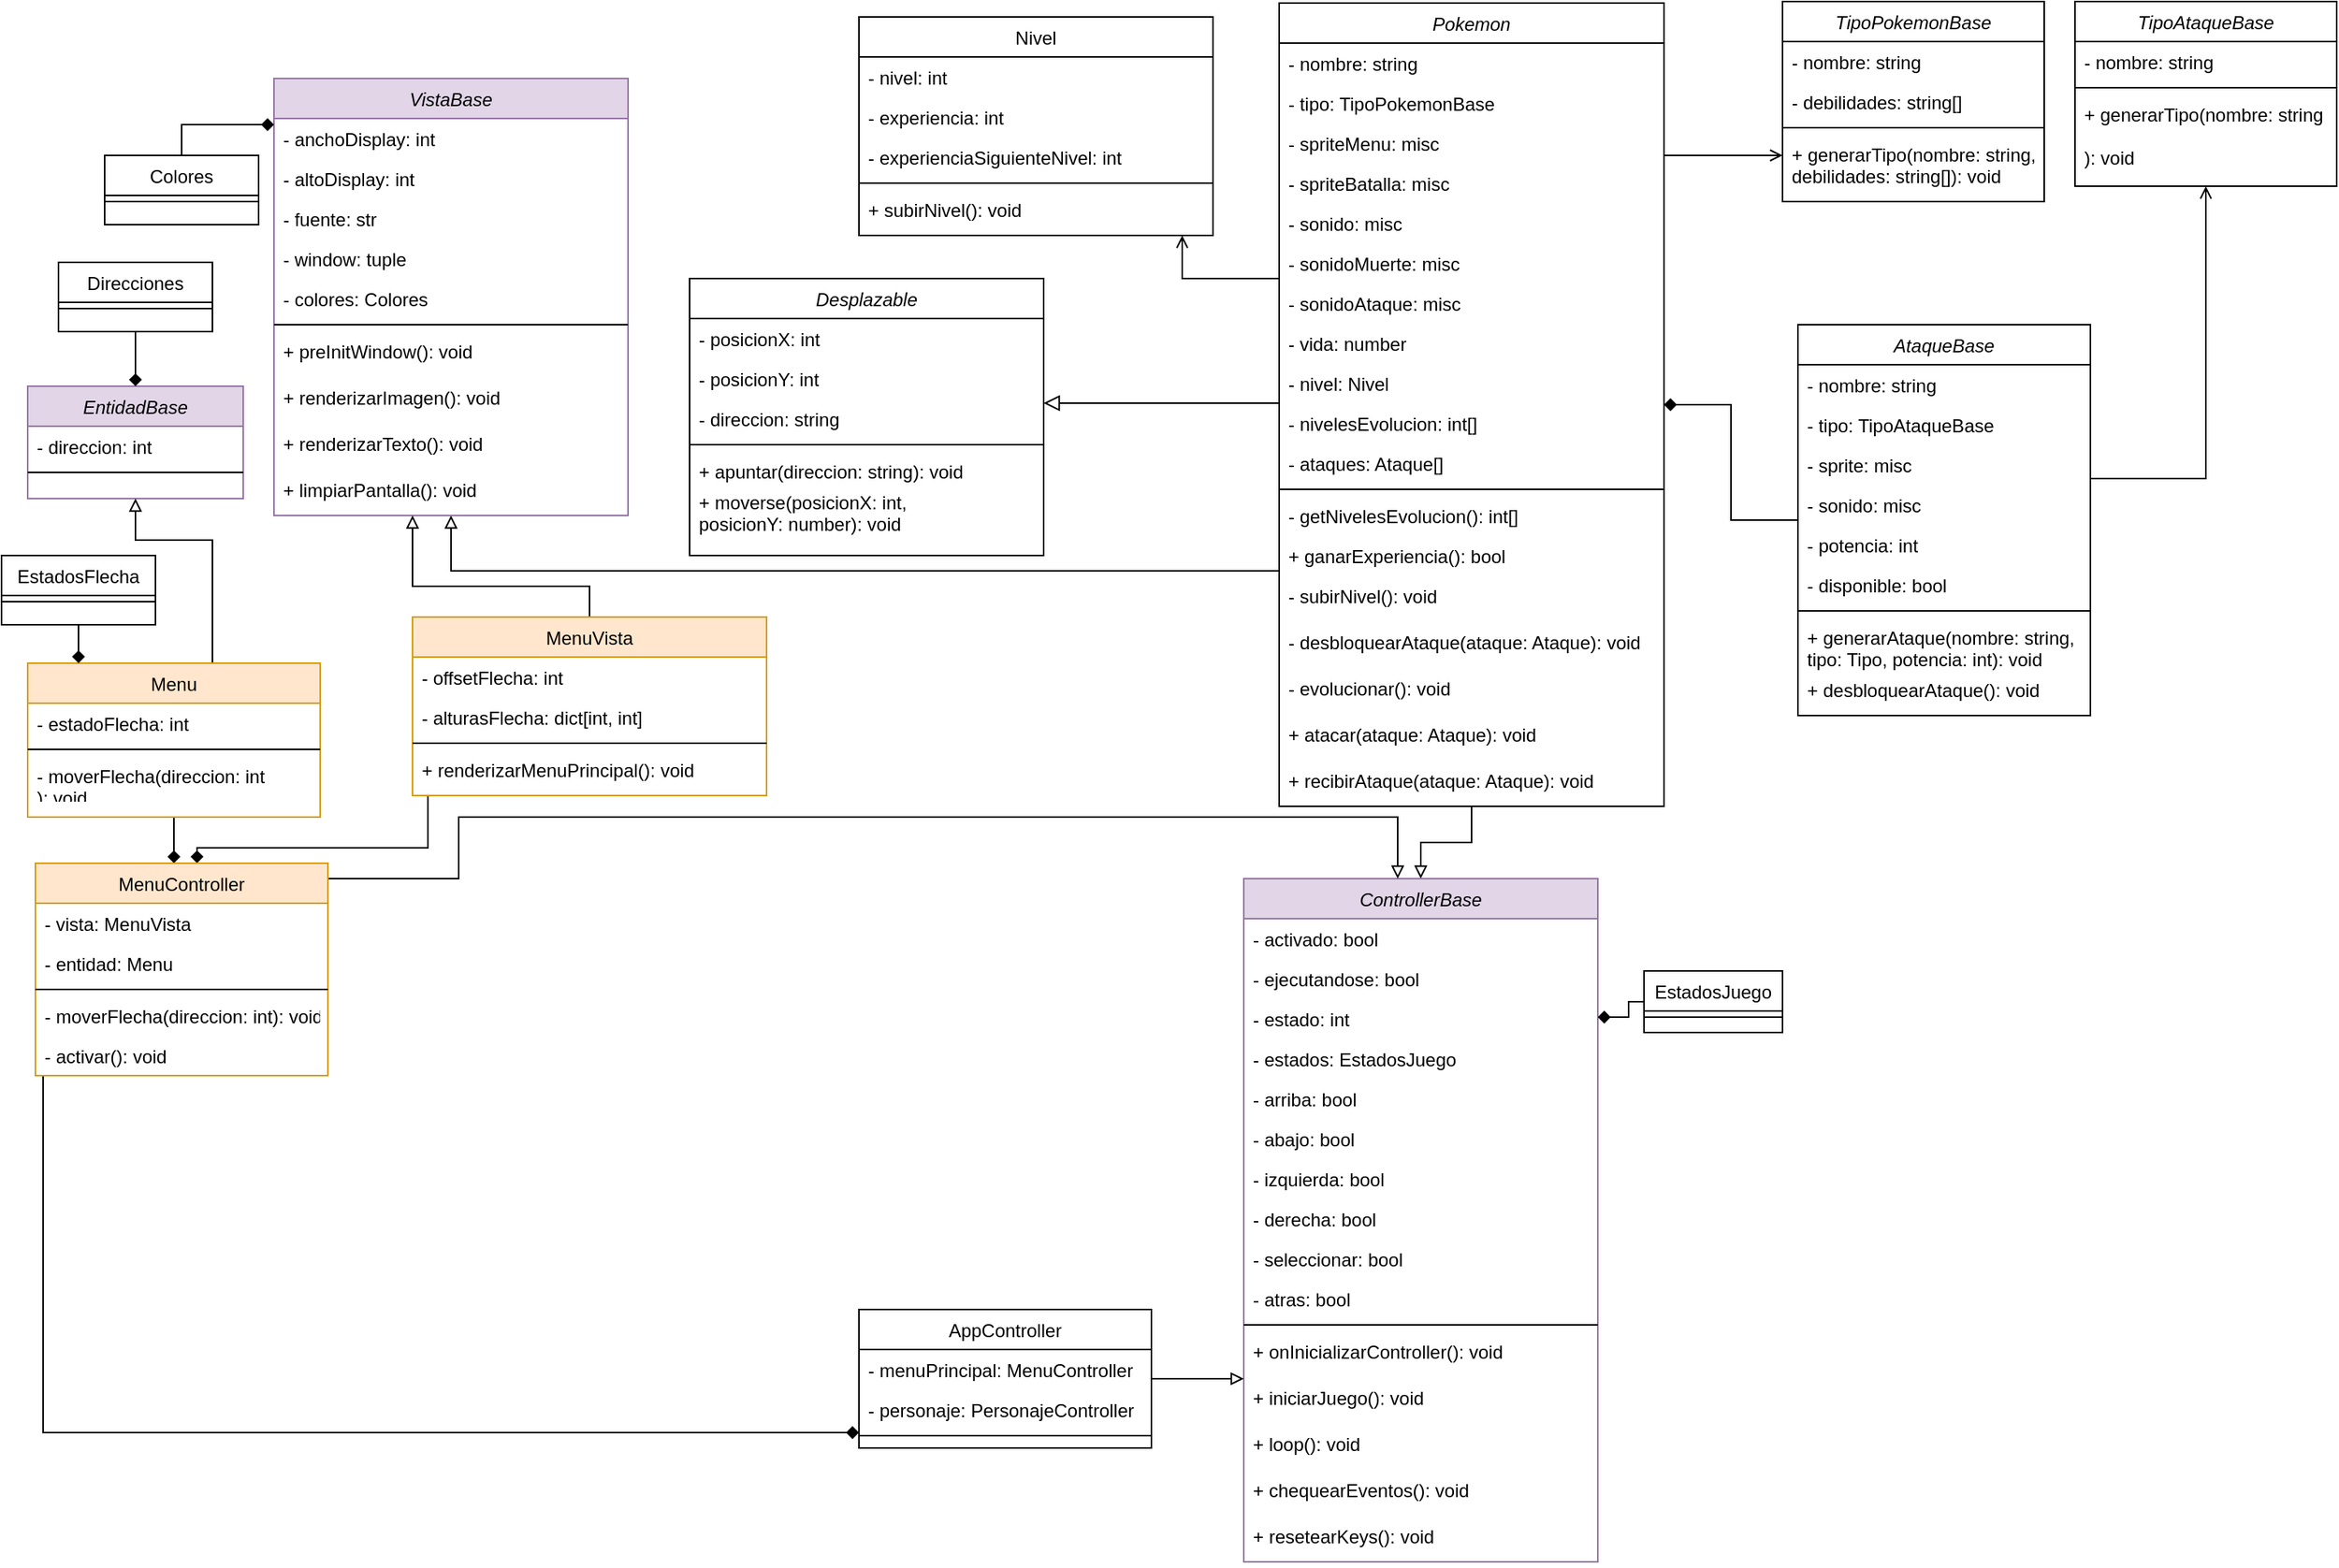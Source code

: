 <mxfile version="15.2.7" type="device"><diagram id="C5RBs43oDa-KdzZeNtuy" name="Page-1"><mxGraphModel dx="2067" dy="689" grid="1" gridSize="10" guides="1" tooltips="1" connect="1" arrows="1" fold="1" page="1" pageScale="1" pageWidth="827" pageHeight="1169" math="0" shadow="0"><root><mxCell id="WIyWlLk6GJQsqaUBKTNV-0"/><mxCell id="WIyWlLk6GJQsqaUBKTNV-1" parent="WIyWlLk6GJQsqaUBKTNV-0"/><mxCell id="6dA9YUfy-9OE2iteP3qh-28" style="edgeStyle=orthogonalEdgeStyle;rounded=0;orthogonalLoop=1;jettySize=auto;html=1;endArrow=open;endFill=0;" parent="WIyWlLk6GJQsqaUBKTNV-1" source="zkfFHV4jXpPFQw0GAbJ--0" target="FfQFa_LdQFP7Eye6dk98-26" edge="1"><mxGeometry relative="1" as="geometry"><Array as="points"><mxPoint x="-60" y="180"/></Array></mxGeometry></mxCell><mxCell id="6dA9YUfy-9OE2iteP3qh-32" style="edgeStyle=orthogonalEdgeStyle;rounded=0;orthogonalLoop=1;jettySize=auto;html=1;endArrow=none;endFill=0;startArrow=diamond;startFill=1;strokeWidth=1;" parent="WIyWlLk6GJQsqaUBKTNV-1" source="zkfFHV4jXpPFQw0GAbJ--0" target="FfQFa_LdQFP7Eye6dk98-13" edge="1"><mxGeometry relative="1" as="geometry"/></mxCell><mxCell id="6dA9YUfy-9OE2iteP3qh-37" style="edgeStyle=orthogonalEdgeStyle;rounded=0;orthogonalLoop=1;jettySize=auto;html=1;startArrow=none;startFill=0;endArrow=open;endFill=0;strokeWidth=1;" parent="WIyWlLk6GJQsqaUBKTNV-1" source="zkfFHV4jXpPFQw0GAbJ--0" target="FfQFa_LdQFP7Eye6dk98-1" edge="1"><mxGeometry relative="1" as="geometry"><Array as="points"><mxPoint x="270" y="100"/><mxPoint x="270" y="100"/></Array></mxGeometry></mxCell><mxCell id="6dA9YUfy-9OE2iteP3qh-82" style="edgeStyle=orthogonalEdgeStyle;rounded=0;orthogonalLoop=1;jettySize=auto;html=1;startArrow=none;startFill=0;endArrow=block;endFill=0;endSize=8;strokeWidth=1;" parent="WIyWlLk6GJQsqaUBKTNV-1" source="zkfFHV4jXpPFQw0GAbJ--0" target="6dA9YUfy-9OE2iteP3qh-73" edge="1"><mxGeometry relative="1" as="geometry"><Array as="points"><mxPoint x="-140" y="261"/><mxPoint x="-140" y="261"/></Array></mxGeometry></mxCell><mxCell id="HIE5t4K_iB8mbw77_0e8-0" style="edgeStyle=orthogonalEdgeStyle;rounded=0;orthogonalLoop=1;jettySize=auto;html=1;endArrow=block;endFill=0;" edge="1" parent="WIyWlLk6GJQsqaUBKTNV-1" source="zkfFHV4jXpPFQw0GAbJ--0" target="I0GF_LkkvOAaHCBPh8L--37"><mxGeometry relative="1" as="geometry"/></mxCell><mxCell id="HIE5t4K_iB8mbw77_0e8-3" style="edgeStyle=orthogonalEdgeStyle;rounded=0;orthogonalLoop=1;jettySize=auto;html=1;endArrow=block;endFill=0;" edge="1" parent="WIyWlLk6GJQsqaUBKTNV-1" source="zkfFHV4jXpPFQw0GAbJ--0" target="I0GF_LkkvOAaHCBPh8L--0"><mxGeometry relative="1" as="geometry"><Array as="points"><mxPoint x="-535" y="370"/></Array></mxGeometry></mxCell><mxCell id="zkfFHV4jXpPFQw0GAbJ--0" value="Pokemon" style="swimlane;fontStyle=2;align=center;verticalAlign=top;childLayout=stackLayout;horizontal=1;startSize=26;horizontalStack=0;resizeParent=1;resizeLast=0;collapsible=1;marginBottom=0;rounded=0;shadow=0;strokeWidth=1;" parent="WIyWlLk6GJQsqaUBKTNV-1" vertex="1"><mxGeometry x="3" y="1" width="250" height="522" as="geometry"><mxRectangle x="230" y="140" width="160" height="26" as="alternateBounds"/></mxGeometry></mxCell><mxCell id="zkfFHV4jXpPFQw0GAbJ--1" value="- nombre: string" style="text;align=left;verticalAlign=top;spacingLeft=4;spacingRight=4;overflow=hidden;rotatable=0;points=[[0,0.5],[1,0.5]];portConstraint=eastwest;" parent="zkfFHV4jXpPFQw0GAbJ--0" vertex="1"><mxGeometry y="26" width="250" height="26" as="geometry"/></mxCell><mxCell id="zkfFHV4jXpPFQw0GAbJ--2" value="- tipo: TipoPokemonBase" style="text;align=left;verticalAlign=top;spacingLeft=4;spacingRight=4;overflow=hidden;rotatable=0;points=[[0,0.5],[1,0.5]];portConstraint=eastwest;rounded=0;shadow=0;html=0;" parent="zkfFHV4jXpPFQw0GAbJ--0" vertex="1"><mxGeometry y="52" width="250" height="26" as="geometry"/></mxCell><mxCell id="FfQFa_LdQFP7Eye6dk98-37" value="- spriteMenu: misc" style="text;align=left;verticalAlign=top;spacingLeft=4;spacingRight=4;overflow=hidden;rotatable=0;points=[[0,0.5],[1,0.5]];portConstraint=eastwest;rounded=0;shadow=0;html=0;" parent="zkfFHV4jXpPFQw0GAbJ--0" vertex="1"><mxGeometry y="78" width="250" height="26" as="geometry"/></mxCell><mxCell id="FfQFa_LdQFP7Eye6dk98-38" value="- spriteBatalla: misc" style="text;align=left;verticalAlign=top;spacingLeft=4;spacingRight=4;overflow=hidden;rotatable=0;points=[[0,0.5],[1,0.5]];portConstraint=eastwest;rounded=0;shadow=0;html=0;" parent="zkfFHV4jXpPFQw0GAbJ--0" vertex="1"><mxGeometry y="104" width="250" height="26" as="geometry"/></mxCell><mxCell id="6dA9YUfy-9OE2iteP3qh-0" value="- sonido: misc" style="text;align=left;verticalAlign=top;spacingLeft=4;spacingRight=4;overflow=hidden;rotatable=0;points=[[0,0.5],[1,0.5]];portConstraint=eastwest;rounded=0;shadow=0;html=0;" parent="zkfFHV4jXpPFQw0GAbJ--0" vertex="1"><mxGeometry y="130" width="250" height="26" as="geometry"/></mxCell><mxCell id="6dA9YUfy-9OE2iteP3qh-3" value="- sonidoMuerte: misc" style="text;align=left;verticalAlign=top;spacingLeft=4;spacingRight=4;overflow=hidden;rotatable=0;points=[[0,0.5],[1,0.5]];portConstraint=eastwest;rounded=0;shadow=0;html=0;" parent="zkfFHV4jXpPFQw0GAbJ--0" vertex="1"><mxGeometry y="156" width="250" height="26" as="geometry"/></mxCell><mxCell id="6dA9YUfy-9OE2iteP3qh-4" value="- sonidoAtaque: misc" style="text;align=left;verticalAlign=top;spacingLeft=4;spacingRight=4;overflow=hidden;rotatable=0;points=[[0,0.5],[1,0.5]];portConstraint=eastwest;rounded=0;shadow=0;html=0;" parent="zkfFHV4jXpPFQw0GAbJ--0" vertex="1"><mxGeometry y="182" width="250" height="26" as="geometry"/></mxCell><mxCell id="zkfFHV4jXpPFQw0GAbJ--3" value="- vida: number" style="text;align=left;verticalAlign=top;spacingLeft=4;spacingRight=4;overflow=hidden;rotatable=0;points=[[0,0.5],[1,0.5]];portConstraint=eastwest;rounded=0;shadow=0;html=0;" parent="zkfFHV4jXpPFQw0GAbJ--0" vertex="1"><mxGeometry y="208" width="250" height="26" as="geometry"/></mxCell><mxCell id="FfQFa_LdQFP7Eye6dk98-8" value="- nivel: Nivel" style="text;align=left;verticalAlign=top;spacingLeft=4;spacingRight=4;overflow=hidden;rotatable=0;points=[[0,0.5],[1,0.5]];portConstraint=eastwest;rounded=0;shadow=0;html=0;" parent="zkfFHV4jXpPFQw0GAbJ--0" vertex="1"><mxGeometry y="234" width="250" height="26" as="geometry"/></mxCell><mxCell id="FfQFa_LdQFP7Eye6dk98-10" value="- nivelesEvolucion: int[]" style="text;align=left;verticalAlign=top;spacingLeft=4;spacingRight=4;overflow=hidden;rotatable=0;points=[[0,0.5],[1,0.5]];portConstraint=eastwest;rounded=0;shadow=0;html=0;" parent="zkfFHV4jXpPFQw0GAbJ--0" vertex="1"><mxGeometry y="260" width="250" height="26" as="geometry"/></mxCell><mxCell id="FfQFa_LdQFP7Eye6dk98-12" value="- ataques: Ataque[]" style="text;align=left;verticalAlign=top;spacingLeft=4;spacingRight=4;overflow=hidden;rotatable=0;points=[[0,0.5],[1,0.5]];portConstraint=eastwest;rounded=0;shadow=0;html=0;" parent="zkfFHV4jXpPFQw0GAbJ--0" vertex="1"><mxGeometry y="286" width="250" height="26" as="geometry"/></mxCell><mxCell id="zkfFHV4jXpPFQw0GAbJ--4" value="" style="line;html=1;strokeWidth=1;align=left;verticalAlign=middle;spacingTop=-1;spacingLeft=3;spacingRight=3;rotatable=0;labelPosition=right;points=[];portConstraint=eastwest;" parent="zkfFHV4jXpPFQw0GAbJ--0" vertex="1"><mxGeometry y="312" width="250" height="8" as="geometry"/></mxCell><mxCell id="6dA9YUfy-9OE2iteP3qh-71" value="- getNivelesEvolucion(): int[]" style="text;align=left;verticalAlign=top;spacingLeft=4;spacingRight=4;overflow=hidden;rotatable=0;points=[[0,0.5],[1,0.5]];portConstraint=eastwest;" parent="zkfFHV4jXpPFQw0GAbJ--0" vertex="1"><mxGeometry y="320" width="250" height="26" as="geometry"/></mxCell><mxCell id="FfQFa_LdQFP7Eye6dk98-39" value="+ ganarExperiencia(): bool" style="text;align=left;verticalAlign=top;spacingLeft=4;spacingRight=4;overflow=hidden;rotatable=0;points=[[0,0.5],[1,0.5]];portConstraint=eastwest;" parent="zkfFHV4jXpPFQw0GAbJ--0" vertex="1"><mxGeometry y="346" width="250" height="26" as="geometry"/></mxCell><mxCell id="FfQFa_LdQFP7Eye6dk98-36" value="- subirNivel(): void" style="text;align=left;verticalAlign=top;spacingLeft=4;spacingRight=4;overflow=hidden;rotatable=0;points=[[0,0.5],[1,0.5]];portConstraint=eastwest;" parent="zkfFHV4jXpPFQw0GAbJ--0" vertex="1"><mxGeometry y="372" width="250" height="30" as="geometry"/></mxCell><mxCell id="6dA9YUfy-9OE2iteP3qh-14" value="- desbloquearAtaque(ataque: Ataque): void" style="text;align=left;verticalAlign=top;spacingLeft=4;spacingRight=4;overflow=hidden;rotatable=0;points=[[0,0.5],[1,0.5]];portConstraint=eastwest;" parent="zkfFHV4jXpPFQw0GAbJ--0" vertex="1"><mxGeometry y="402" width="250" height="30" as="geometry"/></mxCell><mxCell id="6dA9YUfy-9OE2iteP3qh-70" value="- evolucionar(): void" style="text;align=left;verticalAlign=top;spacingLeft=4;spacingRight=4;overflow=hidden;rotatable=0;points=[[0,0.5],[1,0.5]];portConstraint=eastwest;" parent="zkfFHV4jXpPFQw0GAbJ--0" vertex="1"><mxGeometry y="432" width="250" height="30" as="geometry"/></mxCell><mxCell id="6dA9YUfy-9OE2iteP3qh-15" value="+ atacar(ataque: Ataque): void" style="text;align=left;verticalAlign=top;spacingLeft=4;spacingRight=4;overflow=hidden;rotatable=0;points=[[0,0.5],[1,0.5]];portConstraint=eastwest;" parent="zkfFHV4jXpPFQw0GAbJ--0" vertex="1"><mxGeometry y="462" width="250" height="30" as="geometry"/></mxCell><mxCell id="6dA9YUfy-9OE2iteP3qh-42" value="+ recibirAtaque(ataque: Ataque): void" style="text;align=left;verticalAlign=top;spacingLeft=4;spacingRight=4;overflow=hidden;rotatable=0;points=[[0,0.5],[1,0.5]];portConstraint=eastwest;" parent="zkfFHV4jXpPFQw0GAbJ--0" vertex="1"><mxGeometry y="492" width="250" height="30" as="geometry"/></mxCell><mxCell id="FfQFa_LdQFP7Eye6dk98-1" value="TipoPokemonBase" style="swimlane;fontStyle=2;align=center;verticalAlign=top;childLayout=stackLayout;horizontal=1;startSize=26;horizontalStack=0;resizeParent=1;resizeLast=0;collapsible=1;marginBottom=0;rounded=0;shadow=0;strokeWidth=1;" parent="WIyWlLk6GJQsqaUBKTNV-1" vertex="1"><mxGeometry x="330" width="170" height="130" as="geometry"><mxRectangle x="230" y="140" width="160" height="26" as="alternateBounds"/></mxGeometry></mxCell><mxCell id="FfQFa_LdQFP7Eye6dk98-2" value="- nombre: string" style="text;align=left;verticalAlign=top;spacingLeft=4;spacingRight=4;overflow=hidden;rotatable=0;points=[[0,0.5],[1,0.5]];portConstraint=eastwest;" parent="FfQFa_LdQFP7Eye6dk98-1" vertex="1"><mxGeometry y="26" width="170" height="26" as="geometry"/></mxCell><mxCell id="FfQFa_LdQFP7Eye6dk98-3" value="- debilidades: string[]" style="text;align=left;verticalAlign=top;spacingLeft=4;spacingRight=4;overflow=hidden;rotatable=0;points=[[0,0.5],[1,0.5]];portConstraint=eastwest;rounded=0;shadow=0;html=0;" parent="FfQFa_LdQFP7Eye6dk98-1" vertex="1"><mxGeometry y="52" width="170" height="26" as="geometry"/></mxCell><mxCell id="FfQFa_LdQFP7Eye6dk98-5" value="" style="line;html=1;strokeWidth=1;align=left;verticalAlign=middle;spacingTop=-1;spacingLeft=3;spacingRight=3;rotatable=0;labelPosition=right;points=[];portConstraint=eastwest;" parent="FfQFa_LdQFP7Eye6dk98-1" vertex="1"><mxGeometry y="78" width="170" height="8" as="geometry"/></mxCell><mxCell id="FfQFa_LdQFP7Eye6dk98-21" value="+ generarTipo(nombre: string,&#10;debilidades: string[]): void" style="text;align=left;verticalAlign=top;spacingLeft=4;spacingRight=4;overflow=hidden;rotatable=0;points=[[0,0.5],[1,0.5]];portConstraint=eastwest;" parent="FfQFa_LdQFP7Eye6dk98-1" vertex="1"><mxGeometry y="86" width="170" height="34" as="geometry"/></mxCell><mxCell id="6dA9YUfy-9OE2iteP3qh-38" style="edgeStyle=orthogonalEdgeStyle;rounded=0;orthogonalLoop=1;jettySize=auto;html=1;startArrow=none;startFill=0;endArrow=open;endFill=0;strokeWidth=1;" parent="WIyWlLk6GJQsqaUBKTNV-1" source="FfQFa_LdQFP7Eye6dk98-13" target="6dA9YUfy-9OE2iteP3qh-5" edge="1"><mxGeometry relative="1" as="geometry"><Array as="points"><mxPoint x="605" y="310"/></Array></mxGeometry></mxCell><mxCell id="FfQFa_LdQFP7Eye6dk98-13" value="AtaqueBase" style="swimlane;fontStyle=2;align=center;verticalAlign=top;childLayout=stackLayout;horizontal=1;startSize=26;horizontalStack=0;resizeParent=1;resizeLast=0;collapsible=1;marginBottom=0;rounded=0;shadow=0;strokeWidth=1;" parent="WIyWlLk6GJQsqaUBKTNV-1" vertex="1"><mxGeometry x="340" y="210" width="190" height="254" as="geometry"><mxRectangle x="230" y="140" width="160" height="26" as="alternateBounds"/></mxGeometry></mxCell><mxCell id="FfQFa_LdQFP7Eye6dk98-14" value="- nombre: string" style="text;align=left;verticalAlign=top;spacingLeft=4;spacingRight=4;overflow=hidden;rotatable=0;points=[[0,0.5],[1,0.5]];portConstraint=eastwest;" parent="FfQFa_LdQFP7Eye6dk98-13" vertex="1"><mxGeometry y="26" width="190" height="26" as="geometry"/></mxCell><mxCell id="FfQFa_LdQFP7Eye6dk98-15" value="- tipo: TipoAtaqueBase" style="text;align=left;verticalAlign=top;spacingLeft=4;spacingRight=4;overflow=hidden;rotatable=0;points=[[0,0.5],[1,0.5]];portConstraint=eastwest;rounded=0;shadow=0;html=0;" parent="FfQFa_LdQFP7Eye6dk98-13" vertex="1"><mxGeometry y="52" width="190" height="26" as="geometry"/></mxCell><mxCell id="6dA9YUfy-9OE2iteP3qh-2" value="- sprite: misc" style="text;align=left;verticalAlign=top;spacingLeft=4;spacingRight=4;overflow=hidden;rotatable=0;points=[[0,0.5],[1,0.5]];portConstraint=eastwest;rounded=0;shadow=0;html=0;" parent="FfQFa_LdQFP7Eye6dk98-13" vertex="1"><mxGeometry y="78" width="190" height="26" as="geometry"/></mxCell><mxCell id="6dA9YUfy-9OE2iteP3qh-1" value="- sonido: misc" style="text;align=left;verticalAlign=top;spacingLeft=4;spacingRight=4;overflow=hidden;rotatable=0;points=[[0,0.5],[1,0.5]];portConstraint=eastwest;rounded=0;shadow=0;html=0;" parent="FfQFa_LdQFP7Eye6dk98-13" vertex="1"><mxGeometry y="104" width="190" height="26" as="geometry"/></mxCell><mxCell id="FfQFa_LdQFP7Eye6dk98-19" value="- potencia: int" style="text;align=left;verticalAlign=top;spacingLeft=4;spacingRight=4;overflow=hidden;rotatable=0;points=[[0,0.5],[1,0.5]];portConstraint=eastwest;rounded=0;shadow=0;html=0;" parent="FfQFa_LdQFP7Eye6dk98-13" vertex="1"><mxGeometry y="130" width="190" height="26" as="geometry"/></mxCell><mxCell id="FfQFa_LdQFP7Eye6dk98-40" value="- disponible: bool" style="text;align=left;verticalAlign=top;spacingLeft=4;spacingRight=4;overflow=hidden;rotatable=0;points=[[0,0.5],[1,0.5]];portConstraint=eastwest;rounded=0;shadow=0;html=0;" parent="FfQFa_LdQFP7Eye6dk98-13" vertex="1"><mxGeometry y="156" width="190" height="26" as="geometry"/></mxCell><mxCell id="FfQFa_LdQFP7Eye6dk98-16" value="" style="line;html=1;strokeWidth=1;align=left;verticalAlign=middle;spacingTop=-1;spacingLeft=3;spacingRight=3;rotatable=0;labelPosition=right;points=[];portConstraint=eastwest;" parent="FfQFa_LdQFP7Eye6dk98-13" vertex="1"><mxGeometry y="182" width="190" height="8" as="geometry"/></mxCell><mxCell id="FfQFa_LdQFP7Eye6dk98-23" value="+ generarAtaque(nombre: string,&#10;tipo: Tipo, potencia: int): void" style="text;align=left;verticalAlign=top;spacingLeft=4;spacingRight=4;overflow=hidden;rotatable=0;points=[[0,0.5],[1,0.5]];portConstraint=eastwest;" parent="FfQFa_LdQFP7Eye6dk98-13" vertex="1"><mxGeometry y="190" width="190" height="34" as="geometry"/></mxCell><mxCell id="6dA9YUfy-9OE2iteP3qh-13" value="+ desbloquearAtaque(): void" style="text;align=left;verticalAlign=top;spacingLeft=4;spacingRight=4;overflow=hidden;rotatable=0;points=[[0,0.5],[1,0.5]];portConstraint=eastwest;" parent="FfQFa_LdQFP7Eye6dk98-13" vertex="1"><mxGeometry y="224" width="190" height="30" as="geometry"/></mxCell><mxCell id="FfQFa_LdQFP7Eye6dk98-26" value="Nivel" style="swimlane;fontStyle=0;align=center;verticalAlign=top;childLayout=stackLayout;horizontal=1;startSize=26;horizontalStack=0;resizeParent=1;resizeLast=0;collapsible=1;marginBottom=0;rounded=0;shadow=0;strokeWidth=1;" parent="WIyWlLk6GJQsqaUBKTNV-1" vertex="1"><mxGeometry x="-270" y="10" width="230" height="142" as="geometry"><mxRectangle x="230" y="140" width="160" height="26" as="alternateBounds"/></mxGeometry></mxCell><mxCell id="FfQFa_LdQFP7Eye6dk98-27" value="- nivel: int" style="text;align=left;verticalAlign=top;spacingLeft=4;spacingRight=4;overflow=hidden;rotatable=0;points=[[0,0.5],[1,0.5]];portConstraint=eastwest;" parent="FfQFa_LdQFP7Eye6dk98-26" vertex="1"><mxGeometry y="26" width="230" height="26" as="geometry"/></mxCell><mxCell id="FfQFa_LdQFP7Eye6dk98-28" value="- experiencia: int" style="text;align=left;verticalAlign=top;spacingLeft=4;spacingRight=4;overflow=hidden;rotatable=0;points=[[0,0.5],[1,0.5]];portConstraint=eastwest;rounded=0;shadow=0;html=0;" parent="FfQFa_LdQFP7Eye6dk98-26" vertex="1"><mxGeometry y="52" width="230" height="26" as="geometry"/></mxCell><mxCell id="FfQFa_LdQFP7Eye6dk98-33" value="- experienciaSiguienteNivel: int" style="text;align=left;verticalAlign=top;spacingLeft=4;spacingRight=4;overflow=hidden;rotatable=0;points=[[0,0.5],[1,0.5]];portConstraint=eastwest;rounded=0;shadow=0;html=0;" parent="FfQFa_LdQFP7Eye6dk98-26" vertex="1"><mxGeometry y="78" width="230" height="26" as="geometry"/></mxCell><mxCell id="FfQFa_LdQFP7Eye6dk98-29" value="" style="line;html=1;strokeWidth=1;align=left;verticalAlign=middle;spacingTop=-1;spacingLeft=3;spacingRight=3;rotatable=0;labelPosition=right;points=[];portConstraint=eastwest;" parent="FfQFa_LdQFP7Eye6dk98-26" vertex="1"><mxGeometry y="104" width="230" height="8" as="geometry"/></mxCell><mxCell id="FfQFa_LdQFP7Eye6dk98-35" value="+ subirNivel(): void" style="text;align=left;verticalAlign=top;spacingLeft=4;spacingRight=4;overflow=hidden;rotatable=0;points=[[0,0.5],[1,0.5]];portConstraint=eastwest;" parent="FfQFa_LdQFP7Eye6dk98-26" vertex="1"><mxGeometry y="112" width="230" height="30" as="geometry"/></mxCell><mxCell id="6dA9YUfy-9OE2iteP3qh-5" value="TipoAtaqueBase" style="swimlane;fontStyle=2;align=center;verticalAlign=top;childLayout=stackLayout;horizontal=1;startSize=26;horizontalStack=0;resizeParent=1;resizeLast=0;collapsible=1;marginBottom=0;rounded=0;shadow=0;strokeWidth=1;" parent="WIyWlLk6GJQsqaUBKTNV-1" vertex="1"><mxGeometry x="520" width="170" height="120" as="geometry"><mxRectangle x="230" y="140" width="160" height="26" as="alternateBounds"/></mxGeometry></mxCell><mxCell id="6dA9YUfy-9OE2iteP3qh-6" value="- nombre: string" style="text;align=left;verticalAlign=top;spacingLeft=4;spacingRight=4;overflow=hidden;rotatable=0;points=[[0,0.5],[1,0.5]];portConstraint=eastwest;" parent="6dA9YUfy-9OE2iteP3qh-5" vertex="1"><mxGeometry y="26" width="170" height="26" as="geometry"/></mxCell><mxCell id="6dA9YUfy-9OE2iteP3qh-8" value="" style="line;html=1;strokeWidth=1;align=left;verticalAlign=middle;spacingTop=-1;spacingLeft=3;spacingRight=3;rotatable=0;labelPosition=right;points=[];portConstraint=eastwest;" parent="6dA9YUfy-9OE2iteP3qh-5" vertex="1"><mxGeometry y="52" width="170" height="8" as="geometry"/></mxCell><mxCell id="6dA9YUfy-9OE2iteP3qh-11" value="+ generarTipo(nombre: string&#10;&#10;): void" style="text;align=left;verticalAlign=top;spacingLeft=4;spacingRight=4;overflow=hidden;rotatable=0;points=[[0,0.5],[1,0.5]];portConstraint=eastwest;" parent="6dA9YUfy-9OE2iteP3qh-5" vertex="1"><mxGeometry y="60" width="170" height="46" as="geometry"/></mxCell><mxCell id="6dA9YUfy-9OE2iteP3qh-73" value="Desplazable" style="swimlane;fontStyle=2;align=center;verticalAlign=top;childLayout=stackLayout;horizontal=1;startSize=26;horizontalStack=0;resizeParent=1;resizeLast=0;collapsible=1;marginBottom=0;rounded=0;shadow=0;strokeWidth=1;" parent="WIyWlLk6GJQsqaUBKTNV-1" vertex="1"><mxGeometry x="-380" y="180" width="230" height="180" as="geometry"><mxRectangle x="230" y="140" width="160" height="26" as="alternateBounds"/></mxGeometry></mxCell><mxCell id="6dA9YUfy-9OE2iteP3qh-74" value="- posicionX: int" style="text;align=left;verticalAlign=top;spacingLeft=4;spacingRight=4;overflow=hidden;rotatable=0;points=[[0,0.5],[1,0.5]];portConstraint=eastwest;" parent="6dA9YUfy-9OE2iteP3qh-73" vertex="1"><mxGeometry y="26" width="230" height="26" as="geometry"/></mxCell><mxCell id="6dA9YUfy-9OE2iteP3qh-75" value="- posicionY: int" style="text;align=left;verticalAlign=top;spacingLeft=4;spacingRight=4;overflow=hidden;rotatable=0;points=[[0,0.5],[1,0.5]];portConstraint=eastwest;rounded=0;shadow=0;html=0;" parent="6dA9YUfy-9OE2iteP3qh-73" vertex="1"><mxGeometry y="52" width="230" height="26" as="geometry"/></mxCell><mxCell id="6dA9YUfy-9OE2iteP3qh-76" value="- direccion: string" style="text;align=left;verticalAlign=top;spacingLeft=4;spacingRight=4;overflow=hidden;rotatable=0;points=[[0,0.5],[1,0.5]];portConstraint=eastwest;rounded=0;shadow=0;html=0;" parent="6dA9YUfy-9OE2iteP3qh-73" vertex="1"><mxGeometry y="78" width="230" height="26" as="geometry"/></mxCell><mxCell id="6dA9YUfy-9OE2iteP3qh-78" value="" style="line;html=1;strokeWidth=1;align=left;verticalAlign=middle;spacingTop=-1;spacingLeft=3;spacingRight=3;rotatable=0;labelPosition=right;points=[];portConstraint=eastwest;" parent="6dA9YUfy-9OE2iteP3qh-73" vertex="1"><mxGeometry y="104" width="230" height="8" as="geometry"/></mxCell><mxCell id="6dA9YUfy-9OE2iteP3qh-79" value="+ apuntar(direccion: string): void" style="text;align=left;verticalAlign=top;spacingLeft=4;spacingRight=4;overflow=hidden;rotatable=0;points=[[0,0.5],[1,0.5]];portConstraint=eastwest;" parent="6dA9YUfy-9OE2iteP3qh-73" vertex="1"><mxGeometry y="112" width="230" height="20" as="geometry"/></mxCell><mxCell id="6dA9YUfy-9OE2iteP3qh-80" value="+ moverse(posicionX: int, &#10;posicionY: number): void" style="text;align=left;verticalAlign=top;spacingLeft=4;spacingRight=4;overflow=hidden;rotatable=0;points=[[0,0.5],[1,0.5]];portConstraint=eastwest;" parent="6dA9YUfy-9OE2iteP3qh-73" vertex="1"><mxGeometry y="132" width="230" height="40" as="geometry"/></mxCell><mxCell id="I0GF_LkkvOAaHCBPh8L--0" value="VistaBase" style="swimlane;fontStyle=2;align=center;verticalAlign=top;childLayout=stackLayout;horizontal=1;startSize=26;horizontalStack=0;resizeParent=1;resizeLast=0;collapsible=1;marginBottom=0;rounded=0;shadow=0;strokeWidth=1;fillColor=#e1d5e7;strokeColor=#9673a6;" parent="WIyWlLk6GJQsqaUBKTNV-1" vertex="1"><mxGeometry x="-650" y="50" width="230" height="284" as="geometry"><mxRectangle x="230" y="140" width="160" height="26" as="alternateBounds"/></mxGeometry></mxCell><mxCell id="I0GF_LkkvOAaHCBPh8L--1" value="- anchoDisplay: int" style="text;align=left;verticalAlign=top;spacingLeft=4;spacingRight=4;overflow=hidden;rotatable=0;points=[[0,0.5],[1,0.5]];portConstraint=eastwest;" parent="I0GF_LkkvOAaHCBPh8L--0" vertex="1"><mxGeometry y="26" width="230" height="26" as="geometry"/></mxCell><mxCell id="I0GF_LkkvOAaHCBPh8L--2" value="- altoDisplay: int" style="text;align=left;verticalAlign=top;spacingLeft=4;spacingRight=4;overflow=hidden;rotatable=0;points=[[0,0.5],[1,0.5]];portConstraint=eastwest;rounded=0;shadow=0;html=0;" parent="I0GF_LkkvOAaHCBPh8L--0" vertex="1"><mxGeometry y="52" width="230" height="26" as="geometry"/></mxCell><mxCell id="I0GF_LkkvOAaHCBPh8L--3" value="- fuente: str" style="text;align=left;verticalAlign=top;spacingLeft=4;spacingRight=4;overflow=hidden;rotatable=0;points=[[0,0.5],[1,0.5]];portConstraint=eastwest;rounded=0;shadow=0;html=0;" parent="I0GF_LkkvOAaHCBPh8L--0" vertex="1"><mxGeometry y="78" width="230" height="26" as="geometry"/></mxCell><mxCell id="I0GF_LkkvOAaHCBPh8L--6" value="- window: tuple" style="text;align=left;verticalAlign=top;spacingLeft=4;spacingRight=4;overflow=hidden;rotatable=0;points=[[0,0.5],[1,0.5]];portConstraint=eastwest;rounded=0;shadow=0;html=0;" parent="I0GF_LkkvOAaHCBPh8L--0" vertex="1"><mxGeometry y="104" width="230" height="26" as="geometry"/></mxCell><mxCell id="I0GF_LkkvOAaHCBPh8L--7" value="- colores: Colores" style="text;align=left;verticalAlign=top;spacingLeft=4;spacingRight=4;overflow=hidden;rotatable=0;points=[[0,0.5],[1,0.5]];portConstraint=eastwest;rounded=0;shadow=0;html=0;" parent="I0GF_LkkvOAaHCBPh8L--0" vertex="1"><mxGeometry y="130" width="230" height="26" as="geometry"/></mxCell><mxCell id="I0GF_LkkvOAaHCBPh8L--4" value="" style="line;html=1;strokeWidth=1;align=left;verticalAlign=middle;spacingTop=-1;spacingLeft=3;spacingRight=3;rotatable=0;labelPosition=right;points=[];portConstraint=eastwest;" parent="I0GF_LkkvOAaHCBPh8L--0" vertex="1"><mxGeometry y="156" width="230" height="8" as="geometry"/></mxCell><mxCell id="I0GF_LkkvOAaHCBPh8L--5" value="+ preInitWindow(): void" style="text;align=left;verticalAlign=top;spacingLeft=4;spacingRight=4;overflow=hidden;rotatable=0;points=[[0,0.5],[1,0.5]];portConstraint=eastwest;" parent="I0GF_LkkvOAaHCBPh8L--0" vertex="1"><mxGeometry y="164" width="230" height="30" as="geometry"/></mxCell><mxCell id="I0GF_LkkvOAaHCBPh8L--12" value="+ renderizarImagen(): void" style="text;align=left;verticalAlign=top;spacingLeft=4;spacingRight=4;overflow=hidden;rotatable=0;points=[[0,0.5],[1,0.5]];portConstraint=eastwest;" parent="I0GF_LkkvOAaHCBPh8L--0" vertex="1"><mxGeometry y="194" width="230" height="30" as="geometry"/></mxCell><mxCell id="I0GF_LkkvOAaHCBPh8L--13" value="+ renderizarTexto(): void" style="text;align=left;verticalAlign=top;spacingLeft=4;spacingRight=4;overflow=hidden;rotatable=0;points=[[0,0.5],[1,0.5]];portConstraint=eastwest;" parent="I0GF_LkkvOAaHCBPh8L--0" vertex="1"><mxGeometry y="224" width="230" height="30" as="geometry"/></mxCell><mxCell id="HIE5t4K_iB8mbw77_0e8-2" value="+ limpiarPantalla(): void" style="text;align=left;verticalAlign=top;spacingLeft=4;spacingRight=4;overflow=hidden;rotatable=0;points=[[0,0.5],[1,0.5]];portConstraint=eastwest;" vertex="1" parent="I0GF_LkkvOAaHCBPh8L--0"><mxGeometry y="254" width="230" height="30" as="geometry"/></mxCell><mxCell id="I0GF_LkkvOAaHCBPh8L--15" value="Colores" style="swimlane;fontStyle=0;align=center;verticalAlign=top;childLayout=stackLayout;horizontal=1;startSize=26;horizontalStack=0;resizeParent=1;resizeLast=0;collapsible=1;marginBottom=0;rounded=0;shadow=0;strokeWidth=1;" parent="WIyWlLk6GJQsqaUBKTNV-1" vertex="1"><mxGeometry x="-760" y="100" width="100" height="45" as="geometry"><mxRectangle x="230" y="140" width="160" height="26" as="alternateBounds"/></mxGeometry></mxCell><mxCell id="I0GF_LkkvOAaHCBPh8L--21" value="" style="line;html=1;strokeWidth=1;align=left;verticalAlign=middle;spacingTop=-1;spacingLeft=3;spacingRight=3;rotatable=0;labelPosition=right;points=[];portConstraint=eastwest;" parent="I0GF_LkkvOAaHCBPh8L--15" vertex="1"><mxGeometry y="26" width="100" height="8" as="geometry"/></mxCell><mxCell id="I0GF_LkkvOAaHCBPh8L--25" value="EstadosJuego" style="swimlane;fontStyle=0;align=center;verticalAlign=top;childLayout=stackLayout;horizontal=1;startSize=26;horizontalStack=0;resizeParent=1;resizeLast=0;collapsible=1;marginBottom=0;rounded=0;shadow=0;strokeWidth=1;" parent="WIyWlLk6GJQsqaUBKTNV-1" vertex="1"><mxGeometry x="240" y="630" width="90" height="40" as="geometry"><mxRectangle x="230" y="140" width="160" height="26" as="alternateBounds"/></mxGeometry></mxCell><mxCell id="I0GF_LkkvOAaHCBPh8L--31" value="" style="line;html=1;strokeWidth=1;align=left;verticalAlign=middle;spacingTop=-1;spacingLeft=3;spacingRight=3;rotatable=0;labelPosition=right;points=[];portConstraint=eastwest;" parent="I0GF_LkkvOAaHCBPh8L--25" vertex="1"><mxGeometry y="26" width="90" height="8" as="geometry"/></mxCell><mxCell id="I0GF_LkkvOAaHCBPh8L--37" value="ControllerBase" style="swimlane;fontStyle=2;align=center;verticalAlign=top;childLayout=stackLayout;horizontal=1;startSize=26;horizontalStack=0;resizeParent=1;resizeLast=0;collapsible=1;marginBottom=0;rounded=0;shadow=0;strokeWidth=1;fillColor=#e1d5e7;strokeColor=#9673a6;" parent="WIyWlLk6GJQsqaUBKTNV-1" vertex="1"><mxGeometry x="-20" y="570" width="230" height="444" as="geometry"><mxRectangle x="230" y="140" width="160" height="26" as="alternateBounds"/></mxGeometry></mxCell><mxCell id="HIE5t4K_iB8mbw77_0e8-14" value="- activado: bool" style="text;align=left;verticalAlign=top;spacingLeft=4;spacingRight=4;overflow=hidden;rotatable=0;points=[[0,0.5],[1,0.5]];portConstraint=eastwest;" vertex="1" parent="I0GF_LkkvOAaHCBPh8L--37"><mxGeometry y="26" width="230" height="26" as="geometry"/></mxCell><mxCell id="I0GF_LkkvOAaHCBPh8L--38" value="- ejecutandose: bool" style="text;align=left;verticalAlign=top;spacingLeft=4;spacingRight=4;overflow=hidden;rotatable=0;points=[[0,0.5],[1,0.5]];portConstraint=eastwest;" parent="I0GF_LkkvOAaHCBPh8L--37" vertex="1"><mxGeometry y="52" width="230" height="26" as="geometry"/></mxCell><mxCell id="I0GF_LkkvOAaHCBPh8L--39" value="- estado: int" style="text;align=left;verticalAlign=top;spacingLeft=4;spacingRight=4;overflow=hidden;rotatable=0;points=[[0,0.5],[1,0.5]];portConstraint=eastwest;rounded=0;shadow=0;html=0;" parent="I0GF_LkkvOAaHCBPh8L--37" vertex="1"><mxGeometry y="78" width="230" height="26" as="geometry"/></mxCell><mxCell id="I0GF_LkkvOAaHCBPh8L--40" value="- estados: EstadosJuego" style="text;align=left;verticalAlign=top;spacingLeft=4;spacingRight=4;overflow=hidden;rotatable=0;points=[[0,0.5],[1,0.5]];portConstraint=eastwest;rounded=0;shadow=0;html=0;" parent="I0GF_LkkvOAaHCBPh8L--37" vertex="1"><mxGeometry y="104" width="230" height="26" as="geometry"/></mxCell><mxCell id="I0GF_LkkvOAaHCBPh8L--41" value="- arriba: bool" style="text;align=left;verticalAlign=top;spacingLeft=4;spacingRight=4;overflow=hidden;rotatable=0;points=[[0,0.5],[1,0.5]];portConstraint=eastwest;rounded=0;shadow=0;html=0;" parent="I0GF_LkkvOAaHCBPh8L--37" vertex="1"><mxGeometry y="130" width="230" height="26" as="geometry"/></mxCell><mxCell id="I0GF_LkkvOAaHCBPh8L--42" value="- abajo: bool" style="text;align=left;verticalAlign=top;spacingLeft=4;spacingRight=4;overflow=hidden;rotatable=0;points=[[0,0.5],[1,0.5]];portConstraint=eastwest;rounded=0;shadow=0;html=0;" parent="I0GF_LkkvOAaHCBPh8L--37" vertex="1"><mxGeometry y="156" width="230" height="26" as="geometry"/></mxCell><mxCell id="I0GF_LkkvOAaHCBPh8L--47" value="- izquierda: bool" style="text;align=left;verticalAlign=top;spacingLeft=4;spacingRight=4;overflow=hidden;rotatable=0;points=[[0,0.5],[1,0.5]];portConstraint=eastwest;rounded=0;shadow=0;html=0;" parent="I0GF_LkkvOAaHCBPh8L--37" vertex="1"><mxGeometry y="182" width="230" height="26" as="geometry"/></mxCell><mxCell id="I0GF_LkkvOAaHCBPh8L--48" value="- derecha: bool" style="text;align=left;verticalAlign=top;spacingLeft=4;spacingRight=4;overflow=hidden;rotatable=0;points=[[0,0.5],[1,0.5]];portConstraint=eastwest;rounded=0;shadow=0;html=0;" parent="I0GF_LkkvOAaHCBPh8L--37" vertex="1"><mxGeometry y="208" width="230" height="26" as="geometry"/></mxCell><mxCell id="I0GF_LkkvOAaHCBPh8L--49" value="- seleccionar: bool" style="text;align=left;verticalAlign=top;spacingLeft=4;spacingRight=4;overflow=hidden;rotatable=0;points=[[0,0.5],[1,0.5]];portConstraint=eastwest;rounded=0;shadow=0;html=0;" parent="I0GF_LkkvOAaHCBPh8L--37" vertex="1"><mxGeometry y="234" width="230" height="26" as="geometry"/></mxCell><mxCell id="I0GF_LkkvOAaHCBPh8L--50" value="- atras: bool" style="text;align=left;verticalAlign=top;spacingLeft=4;spacingRight=4;overflow=hidden;rotatable=0;points=[[0,0.5],[1,0.5]];portConstraint=eastwest;rounded=0;shadow=0;html=0;" parent="I0GF_LkkvOAaHCBPh8L--37" vertex="1"><mxGeometry y="260" width="230" height="26" as="geometry"/></mxCell><mxCell id="I0GF_LkkvOAaHCBPh8L--43" value="" style="line;html=1;strokeWidth=1;align=left;verticalAlign=middle;spacingTop=-1;spacingLeft=3;spacingRight=3;rotatable=0;labelPosition=right;points=[];portConstraint=eastwest;" parent="I0GF_LkkvOAaHCBPh8L--37" vertex="1"><mxGeometry y="286" width="230" height="8" as="geometry"/></mxCell><mxCell id="I0GF_LkkvOAaHCBPh8L--44" value="+ onInicializarController(): void" style="text;align=left;verticalAlign=top;spacingLeft=4;spacingRight=4;overflow=hidden;rotatable=0;points=[[0,0.5],[1,0.5]];portConstraint=eastwest;" parent="I0GF_LkkvOAaHCBPh8L--37" vertex="1"><mxGeometry y="294" width="230" height="30" as="geometry"/></mxCell><mxCell id="I0GF_LkkvOAaHCBPh8L--45" value="+ iniciarJuego(): void" style="text;align=left;verticalAlign=top;spacingLeft=4;spacingRight=4;overflow=hidden;rotatable=0;points=[[0,0.5],[1,0.5]];portConstraint=eastwest;" parent="I0GF_LkkvOAaHCBPh8L--37" vertex="1"><mxGeometry y="324" width="230" height="30" as="geometry"/></mxCell><mxCell id="I0GF_LkkvOAaHCBPh8L--46" value="+ loop(): void" style="text;align=left;verticalAlign=top;spacingLeft=4;spacingRight=4;overflow=hidden;rotatable=0;points=[[0,0.5],[1,0.5]];portConstraint=eastwest;" parent="I0GF_LkkvOAaHCBPh8L--37" vertex="1"><mxGeometry y="354" width="230" height="30" as="geometry"/></mxCell><mxCell id="I0GF_LkkvOAaHCBPh8L--51" value="+ chequearEventos(): void" style="text;align=left;verticalAlign=top;spacingLeft=4;spacingRight=4;overflow=hidden;rotatable=0;points=[[0,0.5],[1,0.5]];portConstraint=eastwest;" parent="I0GF_LkkvOAaHCBPh8L--37" vertex="1"><mxGeometry y="384" width="230" height="30" as="geometry"/></mxCell><mxCell id="I0GF_LkkvOAaHCBPh8L--52" value="+ resetearKeys(): void" style="text;align=left;verticalAlign=top;spacingLeft=4;spacingRight=4;overflow=hidden;rotatable=0;points=[[0,0.5],[1,0.5]];portConstraint=eastwest;" parent="I0GF_LkkvOAaHCBPh8L--37" vertex="1"><mxGeometry y="414" width="230" height="30" as="geometry"/></mxCell><mxCell id="I0GF_LkkvOAaHCBPh8L--53" style="edgeStyle=orthogonalEdgeStyle;rounded=0;orthogonalLoop=1;jettySize=auto;html=1;endArrow=none;endFill=0;startArrow=diamond;startFill=1;strokeWidth=1;entryX=0.5;entryY=0;entryDx=0;entryDy=0;" parent="WIyWlLk6GJQsqaUBKTNV-1" source="I0GF_LkkvOAaHCBPh8L--0" target="I0GF_LkkvOAaHCBPh8L--15" edge="1"><mxGeometry relative="1" as="geometry"><mxPoint x="-540" y="60" as="sourcePoint"/><mxPoint x="-570" y="530" as="targetPoint"/><Array as="points"><mxPoint x="-710" y="80"/></Array></mxGeometry></mxCell><mxCell id="I0GF_LkkvOAaHCBPh8L--54" style="edgeStyle=orthogonalEdgeStyle;rounded=0;orthogonalLoop=1;jettySize=auto;html=1;endArrow=none;endFill=0;startArrow=diamond;startFill=1;strokeWidth=1;" parent="WIyWlLk6GJQsqaUBKTNV-1" source="I0GF_LkkvOAaHCBPh8L--37" target="I0GF_LkkvOAaHCBPh8L--25" edge="1"><mxGeometry relative="1" as="geometry"><mxPoint x="97" y="805.0" as="sourcePoint"/><mxPoint x="160" y="629" as="targetPoint"/><Array as="points"><mxPoint x="230" y="660"/><mxPoint x="230" y="650"/></Array></mxGeometry></mxCell><mxCell id="HIE5t4K_iB8mbw77_0e8-4" value="EntidadBase" style="swimlane;fontStyle=2;align=center;verticalAlign=top;childLayout=stackLayout;horizontal=1;startSize=26;horizontalStack=0;resizeParent=1;resizeLast=0;collapsible=1;marginBottom=0;rounded=0;shadow=0;strokeWidth=1;fillColor=#e1d5e7;strokeColor=#9673a6;" vertex="1" parent="WIyWlLk6GJQsqaUBKTNV-1"><mxGeometry x="-810" y="250" width="140" height="73" as="geometry"><mxRectangle x="230" y="140" width="160" height="26" as="alternateBounds"/></mxGeometry></mxCell><mxCell id="HIE5t4K_iB8mbw77_0e8-5" value="- direccion: int" style="text;align=left;verticalAlign=top;spacingLeft=4;spacingRight=4;overflow=hidden;rotatable=0;points=[[0,0.5],[1,0.5]];portConstraint=eastwest;" vertex="1" parent="HIE5t4K_iB8mbw77_0e8-4"><mxGeometry y="26" width="140" height="26" as="geometry"/></mxCell><mxCell id="HIE5t4K_iB8mbw77_0e8-8" value="" style="line;html=1;strokeWidth=1;align=left;verticalAlign=middle;spacingTop=-1;spacingLeft=3;spacingRight=3;rotatable=0;labelPosition=right;points=[];portConstraint=eastwest;" vertex="1" parent="HIE5t4K_iB8mbw77_0e8-4"><mxGeometry y="52" width="140" height="8" as="geometry"/></mxCell><mxCell id="HIE5t4K_iB8mbw77_0e8-13" style="edgeStyle=orthogonalEdgeStyle;rounded=0;orthogonalLoop=1;jettySize=auto;html=1;endArrow=diamond;endFill=1;" edge="1" parent="WIyWlLk6GJQsqaUBKTNV-1" source="HIE5t4K_iB8mbw77_0e8-11" target="HIE5t4K_iB8mbw77_0e8-4"><mxGeometry relative="1" as="geometry"/></mxCell><mxCell id="HIE5t4K_iB8mbw77_0e8-11" value="Direcciones" style="swimlane;fontStyle=0;align=center;verticalAlign=top;childLayout=stackLayout;horizontal=1;startSize=26;horizontalStack=0;resizeParent=1;resizeLast=0;collapsible=1;marginBottom=0;rounded=0;shadow=0;strokeWidth=1;" vertex="1" parent="WIyWlLk6GJQsqaUBKTNV-1"><mxGeometry x="-790" y="169.5" width="100" height="45" as="geometry"><mxRectangle x="230" y="140" width="160" height="26" as="alternateBounds"/></mxGeometry></mxCell><mxCell id="HIE5t4K_iB8mbw77_0e8-12" value="" style="line;html=1;strokeWidth=1;align=left;verticalAlign=middle;spacingTop=-1;spacingLeft=3;spacingRight=3;rotatable=0;labelPosition=right;points=[];portConstraint=eastwest;" vertex="1" parent="HIE5t4K_iB8mbw77_0e8-11"><mxGeometry y="26" width="100" height="8" as="geometry"/></mxCell><mxCell id="HIE5t4K_iB8mbw77_0e8-32" style="edgeStyle=orthogonalEdgeStyle;rounded=0;orthogonalLoop=1;jettySize=auto;html=1;endArrow=block;endFill=0;" edge="1" parent="WIyWlLk6GJQsqaUBKTNV-1" source="HIE5t4K_iB8mbw77_0e8-15" target="I0GF_LkkvOAaHCBPh8L--37"><mxGeometry relative="1" as="geometry"><Array as="points"><mxPoint x="-80" y="890"/><mxPoint x="-80" y="890"/></Array></mxGeometry></mxCell><mxCell id="HIE5t4K_iB8mbw77_0e8-15" value="AppController" style="swimlane;fontStyle=0;align=center;verticalAlign=top;childLayout=stackLayout;horizontal=1;startSize=26;horizontalStack=0;resizeParent=1;resizeLast=0;collapsible=1;marginBottom=0;rounded=0;shadow=0;strokeWidth=1;" vertex="1" parent="WIyWlLk6GJQsqaUBKTNV-1"><mxGeometry x="-270" y="850" width="190" height="90" as="geometry"><mxRectangle x="230" y="140" width="160" height="26" as="alternateBounds"/></mxGeometry></mxCell><mxCell id="HIE5t4K_iB8mbw77_0e8-16" value="- menuPrincipal: MenuController" style="text;align=left;verticalAlign=top;spacingLeft=4;spacingRight=4;overflow=hidden;rotatable=0;points=[[0,0.5],[1,0.5]];portConstraint=eastwest;" vertex="1" parent="HIE5t4K_iB8mbw77_0e8-15"><mxGeometry y="26" width="190" height="26" as="geometry"/></mxCell><mxCell id="HIE5t4K_iB8mbw77_0e8-17" value="- personaje: PersonajeController" style="text;align=left;verticalAlign=top;spacingLeft=4;spacingRight=4;overflow=hidden;rotatable=0;points=[[0,0.5],[1,0.5]];portConstraint=eastwest;" vertex="1" parent="HIE5t4K_iB8mbw77_0e8-15"><mxGeometry y="52" width="190" height="26" as="geometry"/></mxCell><mxCell id="HIE5t4K_iB8mbw77_0e8-26" value="" style="line;html=1;strokeWidth=1;align=left;verticalAlign=middle;spacingTop=-1;spacingLeft=3;spacingRight=3;rotatable=0;labelPosition=right;points=[];portConstraint=eastwest;" vertex="1" parent="HIE5t4K_iB8mbw77_0e8-15"><mxGeometry y="78" width="190" height="8" as="geometry"/></mxCell><mxCell id="HIE5t4K_iB8mbw77_0e8-37" style="edgeStyle=orthogonalEdgeStyle;rounded=0;orthogonalLoop=1;jettySize=auto;html=1;endArrow=block;endFill=0;" edge="1" parent="WIyWlLk6GJQsqaUBKTNV-1" source="HIE5t4K_iB8mbw77_0e8-33" target="HIE5t4K_iB8mbw77_0e8-4"><mxGeometry relative="1" as="geometry"><Array as="points"><mxPoint x="-690" y="350"/><mxPoint x="-740" y="350"/></Array></mxGeometry></mxCell><mxCell id="HIE5t4K_iB8mbw77_0e8-59" style="edgeStyle=orthogonalEdgeStyle;rounded=0;orthogonalLoop=1;jettySize=auto;html=1;endArrow=diamond;endFill=1;" edge="1" parent="WIyWlLk6GJQsqaUBKTNV-1" source="HIE5t4K_iB8mbw77_0e8-33" target="HIE5t4K_iB8mbw77_0e8-53"><mxGeometry relative="1" as="geometry"><Array as="points"><mxPoint x="-715" y="560"/><mxPoint x="-715" y="560"/></Array></mxGeometry></mxCell><mxCell id="HIE5t4K_iB8mbw77_0e8-33" value="Menu" style="swimlane;fontStyle=0;align=center;verticalAlign=top;childLayout=stackLayout;horizontal=1;startSize=26;horizontalStack=0;resizeParent=1;resizeLast=0;collapsible=1;marginBottom=0;rounded=0;shadow=0;strokeWidth=1;fillColor=#ffe6cc;strokeColor=#d79b00;" vertex="1" parent="WIyWlLk6GJQsqaUBKTNV-1"><mxGeometry x="-810" y="430" width="190" height="100" as="geometry"><mxRectangle x="230" y="140" width="160" height="26" as="alternateBounds"/></mxGeometry></mxCell><mxCell id="HIE5t4K_iB8mbw77_0e8-34" value="- estadoFlecha: int" style="text;align=left;verticalAlign=top;spacingLeft=4;spacingRight=4;overflow=hidden;rotatable=0;points=[[0,0.5],[1,0.5]];portConstraint=eastwest;" vertex="1" parent="HIE5t4K_iB8mbw77_0e8-33"><mxGeometry y="26" width="190" height="26" as="geometry"/></mxCell><mxCell id="HIE5t4K_iB8mbw77_0e8-35" value="" style="line;html=1;strokeWidth=1;align=left;verticalAlign=middle;spacingTop=-1;spacingLeft=3;spacingRight=3;rotatable=0;labelPosition=right;points=[];portConstraint=eastwest;" vertex="1" parent="HIE5t4K_iB8mbw77_0e8-33"><mxGeometry y="52" width="190" height="8" as="geometry"/></mxCell><mxCell id="HIE5t4K_iB8mbw77_0e8-36" value="- moverFlecha(direccion: int&#10;): void" style="text;align=left;verticalAlign=top;spacingLeft=4;spacingRight=4;overflow=hidden;rotatable=0;points=[[0,0.5],[1,0.5]];portConstraint=eastwest;" vertex="1" parent="HIE5t4K_iB8mbw77_0e8-33"><mxGeometry y="60" width="190" height="26" as="geometry"/></mxCell><mxCell id="HIE5t4K_iB8mbw77_0e8-40" style="edgeStyle=orthogonalEdgeStyle;rounded=0;orthogonalLoop=1;jettySize=auto;html=1;endArrow=diamond;endFill=1;" edge="1" parent="WIyWlLk6GJQsqaUBKTNV-1" source="HIE5t4K_iB8mbw77_0e8-38" target="HIE5t4K_iB8mbw77_0e8-33"><mxGeometry relative="1" as="geometry"><Array as="points"><mxPoint x="-760" y="460"/><mxPoint x="-760" y="460"/></Array></mxGeometry></mxCell><mxCell id="HIE5t4K_iB8mbw77_0e8-38" value="EstadosFlecha" style="swimlane;fontStyle=0;align=center;verticalAlign=top;childLayout=stackLayout;horizontal=1;startSize=26;horizontalStack=0;resizeParent=1;resizeLast=0;collapsible=1;marginBottom=0;rounded=0;shadow=0;strokeWidth=1;" vertex="1" parent="WIyWlLk6GJQsqaUBKTNV-1"><mxGeometry x="-827" y="360" width="100" height="45" as="geometry"><mxRectangle x="230" y="140" width="160" height="26" as="alternateBounds"/></mxGeometry></mxCell><mxCell id="HIE5t4K_iB8mbw77_0e8-39" value="" style="line;html=1;strokeWidth=1;align=left;verticalAlign=middle;spacingTop=-1;spacingLeft=3;spacingRight=3;rotatable=0;labelPosition=right;points=[];portConstraint=eastwest;" vertex="1" parent="HIE5t4K_iB8mbw77_0e8-38"><mxGeometry y="26" width="100" height="8" as="geometry"/></mxCell><mxCell id="HIE5t4K_iB8mbw77_0e8-52" style="edgeStyle=orthogonalEdgeStyle;rounded=0;orthogonalLoop=1;jettySize=auto;html=1;endArrow=block;endFill=0;" edge="1" parent="WIyWlLk6GJQsqaUBKTNV-1" source="HIE5t4K_iB8mbw77_0e8-41" target="I0GF_LkkvOAaHCBPh8L--0"><mxGeometry relative="1" as="geometry"><Array as="points"><mxPoint x="-445" y="380"/><mxPoint x="-560" y="380"/></Array></mxGeometry></mxCell><mxCell id="HIE5t4K_iB8mbw77_0e8-60" style="edgeStyle=orthogonalEdgeStyle;rounded=0;orthogonalLoop=1;jettySize=auto;html=1;endArrow=diamond;endFill=1;" edge="1" parent="WIyWlLk6GJQsqaUBKTNV-1" source="HIE5t4K_iB8mbw77_0e8-41" target="HIE5t4K_iB8mbw77_0e8-53"><mxGeometry relative="1" as="geometry"><Array as="points"><mxPoint x="-550" y="550"/><mxPoint x="-700" y="550"/></Array></mxGeometry></mxCell><mxCell id="HIE5t4K_iB8mbw77_0e8-41" value="MenuVista" style="swimlane;fontStyle=0;align=center;verticalAlign=top;childLayout=stackLayout;horizontal=1;startSize=26;horizontalStack=0;resizeParent=1;resizeLast=0;collapsible=1;marginBottom=0;rounded=0;shadow=0;strokeWidth=1;fillColor=#ffe6cc;strokeColor=#d79b00;" vertex="1" parent="WIyWlLk6GJQsqaUBKTNV-1"><mxGeometry x="-560" y="400" width="230" height="116" as="geometry"><mxRectangle x="230" y="140" width="160" height="26" as="alternateBounds"/></mxGeometry></mxCell><mxCell id="HIE5t4K_iB8mbw77_0e8-42" value="- offsetFlecha: int" style="text;align=left;verticalAlign=top;spacingLeft=4;spacingRight=4;overflow=hidden;rotatable=0;points=[[0,0.5],[1,0.5]];portConstraint=eastwest;" vertex="1" parent="HIE5t4K_iB8mbw77_0e8-41"><mxGeometry y="26" width="230" height="26" as="geometry"/></mxCell><mxCell id="HIE5t4K_iB8mbw77_0e8-43" value="- alturasFlecha: dict[int, int]" style="text;align=left;verticalAlign=top;spacingLeft=4;spacingRight=4;overflow=hidden;rotatable=0;points=[[0,0.5],[1,0.5]];portConstraint=eastwest;rounded=0;shadow=0;html=0;" vertex="1" parent="HIE5t4K_iB8mbw77_0e8-41"><mxGeometry y="52" width="230" height="26" as="geometry"/></mxCell><mxCell id="HIE5t4K_iB8mbw77_0e8-47" value="" style="line;html=1;strokeWidth=1;align=left;verticalAlign=middle;spacingTop=-1;spacingLeft=3;spacingRight=3;rotatable=0;labelPosition=right;points=[];portConstraint=eastwest;" vertex="1" parent="HIE5t4K_iB8mbw77_0e8-41"><mxGeometry y="78" width="230" height="8" as="geometry"/></mxCell><mxCell id="HIE5t4K_iB8mbw77_0e8-48" value="+ renderizarMenuPrincipal(): void" style="text;align=left;verticalAlign=top;spacingLeft=4;spacingRight=4;overflow=hidden;rotatable=0;points=[[0,0.5],[1,0.5]];portConstraint=eastwest;" vertex="1" parent="HIE5t4K_iB8mbw77_0e8-41"><mxGeometry y="86" width="230" height="30" as="geometry"/></mxCell><mxCell id="HIE5t4K_iB8mbw77_0e8-61" style="edgeStyle=orthogonalEdgeStyle;rounded=0;orthogonalLoop=1;jettySize=auto;html=1;endArrow=block;endFill=0;" edge="1" parent="WIyWlLk6GJQsqaUBKTNV-1" source="HIE5t4K_iB8mbw77_0e8-53" target="I0GF_LkkvOAaHCBPh8L--37"><mxGeometry relative="1" as="geometry"><Array as="points"><mxPoint x="-530" y="570"/><mxPoint x="-530" y="530"/><mxPoint x="80" y="530"/></Array></mxGeometry></mxCell><mxCell id="HIE5t4K_iB8mbw77_0e8-62" style="edgeStyle=orthogonalEdgeStyle;rounded=0;orthogonalLoop=1;jettySize=auto;html=1;endArrow=diamond;endFill=1;" edge="1" parent="WIyWlLk6GJQsqaUBKTNV-1" source="HIE5t4K_iB8mbw77_0e8-53" target="HIE5t4K_iB8mbw77_0e8-15"><mxGeometry relative="1" as="geometry"><Array as="points"><mxPoint x="-800" y="930"/></Array></mxGeometry></mxCell><mxCell id="HIE5t4K_iB8mbw77_0e8-53" value="MenuController" style="swimlane;fontStyle=0;align=center;verticalAlign=top;childLayout=stackLayout;horizontal=1;startSize=26;horizontalStack=0;resizeParent=1;resizeLast=0;collapsible=1;marginBottom=0;rounded=0;shadow=0;strokeWidth=1;fillColor=#ffe6cc;strokeColor=#d79b00;" vertex="1" parent="WIyWlLk6GJQsqaUBKTNV-1"><mxGeometry x="-805" y="560" width="190" height="138" as="geometry"><mxRectangle x="230" y="140" width="160" height="26" as="alternateBounds"/></mxGeometry></mxCell><mxCell id="HIE5t4K_iB8mbw77_0e8-54" value="- vista: MenuVista" style="text;align=left;verticalAlign=top;spacingLeft=4;spacingRight=4;overflow=hidden;rotatable=0;points=[[0,0.5],[1,0.5]];portConstraint=eastwest;" vertex="1" parent="HIE5t4K_iB8mbw77_0e8-53"><mxGeometry y="26" width="190" height="26" as="geometry"/></mxCell><mxCell id="HIE5t4K_iB8mbw77_0e8-55" value="- entidad: Menu" style="text;align=left;verticalAlign=top;spacingLeft=4;spacingRight=4;overflow=hidden;rotatable=0;points=[[0,0.5],[1,0.5]];portConstraint=eastwest;" vertex="1" parent="HIE5t4K_iB8mbw77_0e8-53"><mxGeometry y="52" width="190" height="26" as="geometry"/></mxCell><mxCell id="HIE5t4K_iB8mbw77_0e8-56" value="" style="line;html=1;strokeWidth=1;align=left;verticalAlign=middle;spacingTop=-1;spacingLeft=3;spacingRight=3;rotatable=0;labelPosition=right;points=[];portConstraint=eastwest;" vertex="1" parent="HIE5t4K_iB8mbw77_0e8-53"><mxGeometry y="78" width="190" height="8" as="geometry"/></mxCell><mxCell id="HIE5t4K_iB8mbw77_0e8-58" value="- moverFlecha(direccion: int): void" style="text;align=left;verticalAlign=top;spacingLeft=4;spacingRight=4;overflow=hidden;rotatable=0;points=[[0,0.5],[1,0.5]];portConstraint=eastwest;" vertex="1" parent="HIE5t4K_iB8mbw77_0e8-53"><mxGeometry y="86" width="190" height="26" as="geometry"/></mxCell><mxCell id="HIE5t4K_iB8mbw77_0e8-57" value="- activar(): void" style="text;align=left;verticalAlign=top;spacingLeft=4;spacingRight=4;overflow=hidden;rotatable=0;points=[[0,0.5],[1,0.5]];portConstraint=eastwest;" vertex="1" parent="HIE5t4K_iB8mbw77_0e8-53"><mxGeometry y="112" width="190" height="26" as="geometry"/></mxCell></root></mxGraphModel></diagram></mxfile>